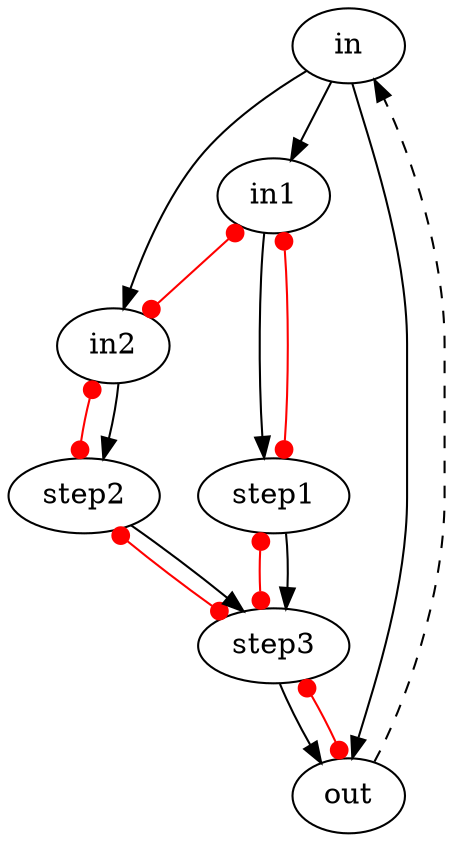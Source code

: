 digraph {
  "in";
  "step2";
  "in2";
  "step3";
  "in1";
  "step1";
  "out";
step1 -> step3["color"="red", "dir"="both", "arrowtail"="dot", "arrowhead"="dot"]
step2 -> step3["color"="red", "dir"="both", "arrowtail"="dot", "arrowhead"="dot"]
step3 -> out
step2 -> step3
in2 -> step2["color"="red", "dir"="both", "arrowtail"="dot", "arrowhead"="dot"]
in1 -> step1
step1 -> step3
in1 -> step1["color"="red", "dir"="both", "arrowtail"="dot", "arrowhead"="dot"]
in2 -> step2
in1 -> in2["color"="red", "dir"="both", "arrowtail"="dot", "arrowhead"="dot"]
in -> out
in -> in1
step3 -> out["color"="red", "dir"="both", "arrowtail"="dot", "arrowhead"="dot"]
in -> in2
out -> in["style"="dashed"]

}
